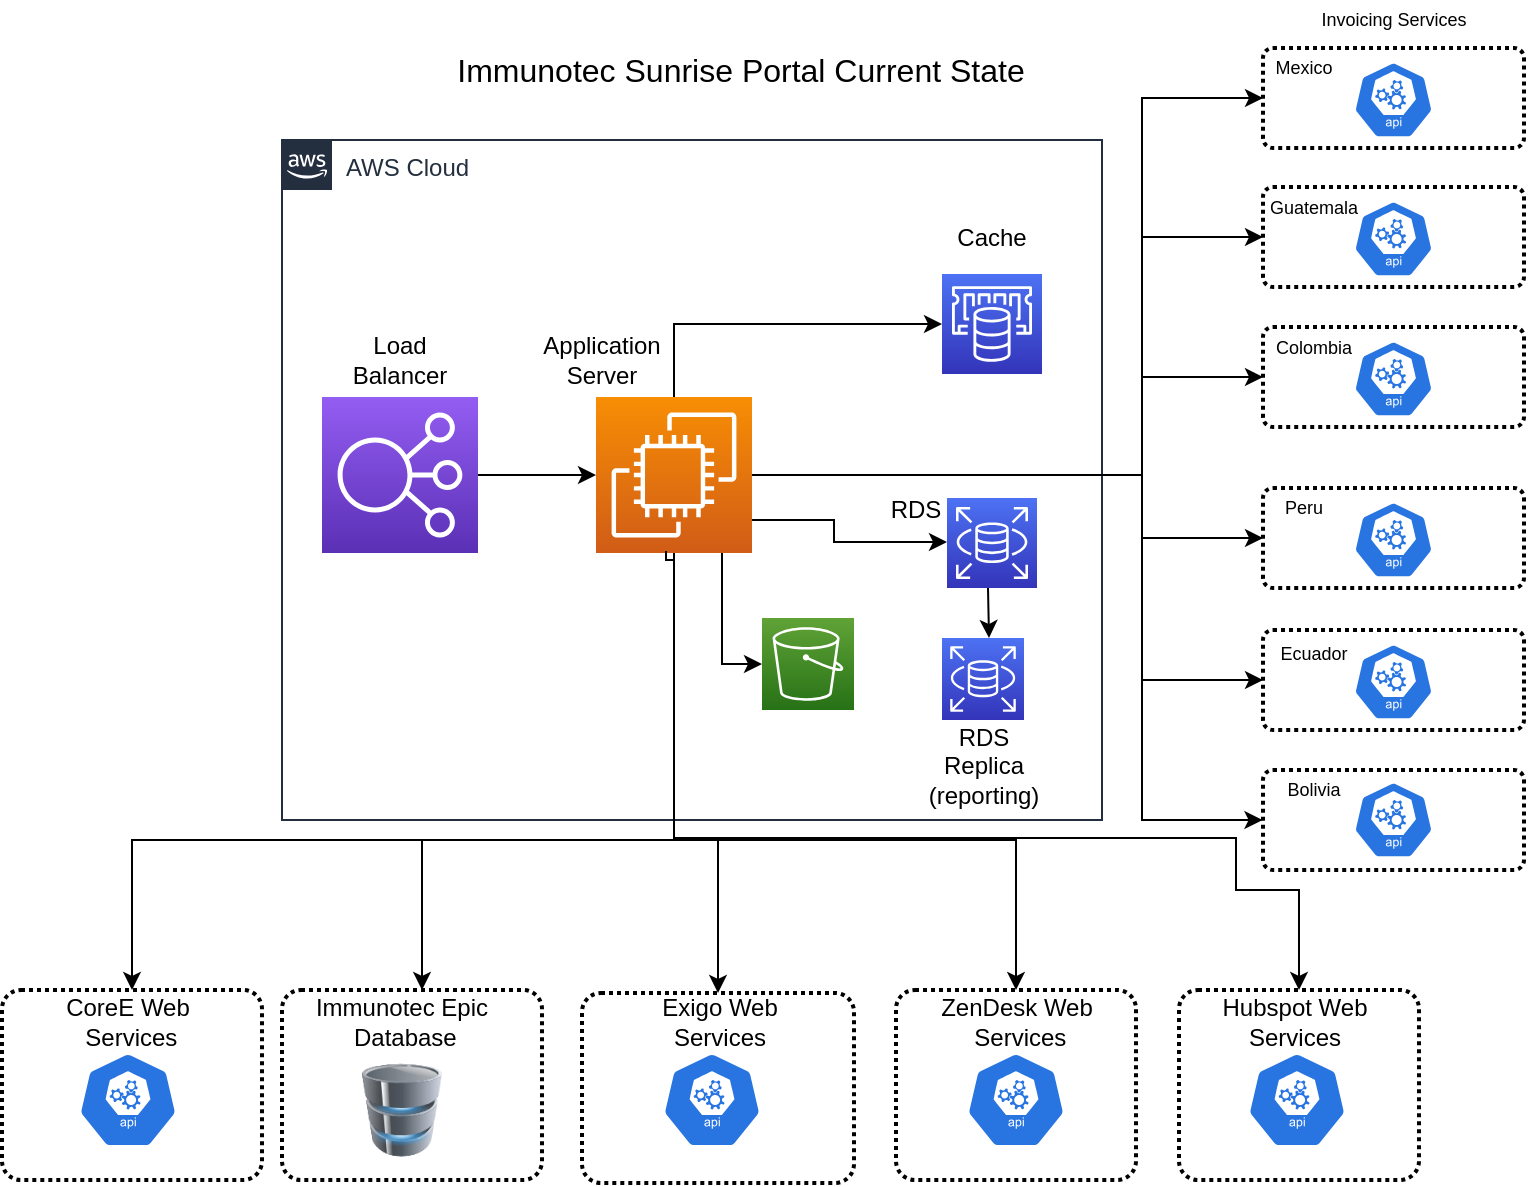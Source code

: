 <mxfile>
    <diagram id="cFiXvALZksI0QIa7OpRT" name="Page-1">
        <mxGraphModel dx="880" dy="645" grid="0" gridSize="10" guides="1" tooltips="1" connect="1" arrows="1" fold="1" page="1" pageScale="1" pageWidth="850" pageHeight="1100" math="0" shadow="0">
            <root>
                <mxCell id="0"/>
                <mxCell id="1" parent="0"/>
                <mxCell id="X6bT7JPRpj6-fWHqidIX-1" value="AWS Cloud" style="points=[[0,0],[0.25,0],[0.5,0],[0.75,0],[1,0],[1,0.25],[1,0.5],[1,0.75],[1,1],[0.75,1],[0.5,1],[0.25,1],[0,1],[0,0.75],[0,0.5],[0,0.25]];outlineConnect=0;gradientColor=none;html=1;whiteSpace=wrap;fontSize=12;fontStyle=0;shape=mxgraph.aws4.group;grIcon=mxgraph.aws4.group_aws_cloud_alt;strokeColor=#232F3E;fillColor=none;verticalAlign=top;align=left;spacingLeft=30;fontColor=#232F3E;dashed=0;" parent="1" vertex="1">
                    <mxGeometry x="170" y="70" width="410" height="340" as="geometry"/>
                </mxCell>
                <mxCell id="X6bT7JPRpj6-fWHqidIX-5" value="&lt;font style=&quot;font-size: 16px&quot;&gt;Immunotec Sunrise Portal Current State&lt;/font&gt;" style="text;html=1;strokeColor=none;fillColor=none;align=center;verticalAlign=middle;whiteSpace=wrap;rounded=0;" parent="1" vertex="1">
                    <mxGeometry x="249" y="10" width="301" height="50" as="geometry"/>
                </mxCell>
                <mxCell id="X6bT7JPRpj6-fWHqidIX-14" value="Load Balancer" style="text;html=1;strokeColor=none;fillColor=none;align=center;verticalAlign=middle;whiteSpace=wrap;rounded=0;" parent="1" vertex="1">
                    <mxGeometry x="209" y="170" width="40" height="20" as="geometry"/>
                </mxCell>
                <mxCell id="X6bT7JPRpj6-fWHqidIX-15" value="Application Server" style="text;html=1;strokeColor=none;fillColor=none;align=center;verticalAlign=middle;whiteSpace=wrap;rounded=0;" parent="1" vertex="1">
                    <mxGeometry x="310" y="170" width="40" height="20" as="geometry"/>
                </mxCell>
                <mxCell id="X6bT7JPRpj6-fWHqidIX-16" value="Cache" style="text;html=1;strokeColor=none;fillColor=none;align=center;verticalAlign=middle;whiteSpace=wrap;rounded=0;" parent="1" vertex="1">
                    <mxGeometry x="485" y="108.5" width="80" height="20" as="geometry"/>
                </mxCell>
                <mxCell id="X6bT7JPRpj6-fWHqidIX-20" value="" style="rounded=1;arcSize=10;dashed=1;fillColor=none;gradientColor=none;dashPattern=1 1;strokeWidth=2;" parent="1" vertex="1">
                    <mxGeometry x="30" y="495" width="130" height="95" as="geometry"/>
                </mxCell>
                <mxCell id="X6bT7JPRpj6-fWHqidIX-22" value="" style="rounded=1;arcSize=10;dashed=1;fillColor=none;gradientColor=none;dashPattern=1 1;strokeWidth=2;" parent="1" vertex="1">
                    <mxGeometry x="170" y="495" width="130" height="95" as="geometry"/>
                </mxCell>
                <mxCell id="X6bT7JPRpj6-fWHqidIX-23" value="" style="rounded=1;arcSize=10;dashed=1;fillColor=none;gradientColor=none;dashPattern=1 1;strokeWidth=2;" parent="1" vertex="1">
                    <mxGeometry x="320" y="496.5" width="136" height="95" as="geometry"/>
                </mxCell>
                <mxCell id="X6bT7JPRpj6-fWHqidIX-24" value="CoreE Web&lt;br&gt;&amp;nbsp;Services" style="text;html=1;strokeColor=none;fillColor=none;align=center;verticalAlign=middle;whiteSpace=wrap;rounded=0;" parent="1" vertex="1">
                    <mxGeometry x="33" y="501" width="120" height="20" as="geometry"/>
                </mxCell>
                <mxCell id="X6bT7JPRpj6-fWHqidIX-25" value="Immunotec Epic&lt;br&gt;&amp;nbsp;Database" style="text;html=1;strokeColor=none;fillColor=none;align=center;verticalAlign=middle;whiteSpace=wrap;rounded=0;" parent="1" vertex="1">
                    <mxGeometry x="155" y="501" width="150" height="20" as="geometry"/>
                </mxCell>
                <mxCell id="X6bT7JPRpj6-fWHqidIX-26" value="Exigo Web &lt;br&gt;Services" style="text;html=1;strokeColor=none;fillColor=none;align=center;verticalAlign=middle;whiteSpace=wrap;rounded=0;" parent="1" vertex="1">
                    <mxGeometry x="329" y="501" width="120" height="20" as="geometry"/>
                </mxCell>
                <mxCell id="X6bT7JPRpj6-fWHqidIX-27" value="" style="html=1;dashed=0;whitespace=wrap;fillColor=#2875E2;strokeColor=#ffffff;points=[[0.005,0.63,0],[0.1,0.2,0],[0.9,0.2,0],[0.5,0,0],[0.995,0.63,0],[0.72,0.99,0],[0.5,1,0],[0.28,0.99,0]];shape=mxgraph.kubernetes.icon;prIcon=api" parent="1" vertex="1">
                    <mxGeometry x="68" y="526" width="50" height="48" as="geometry"/>
                </mxCell>
                <mxCell id="X6bT7JPRpj6-fWHqidIX-28" value="" style="html=1;dashed=0;whitespace=wrap;fillColor=#2875E2;strokeColor=#ffffff;points=[[0.005,0.63,0],[0.1,0.2,0],[0.9,0.2,0],[0.5,0,0],[0.995,0.63,0],[0.72,0.99,0],[0.5,1,0],[0.28,0.99,0]];shape=mxgraph.kubernetes.icon;prIcon=api" parent="1" vertex="1">
                    <mxGeometry x="360" y="526" width="50" height="48" as="geometry"/>
                </mxCell>
                <mxCell id="X6bT7JPRpj6-fWHqidIX-29" value="" style="image;html=1;image=img/lib/clip_art/computers/Database_128x128.png" parent="1" vertex="1">
                    <mxGeometry x="210" y="520" width="40" height="70" as="geometry"/>
                </mxCell>
                <mxCell id="X6bT7JPRpj6-fWHqidIX-36" value="" style="rounded=1;arcSize=10;dashed=1;fillColor=none;gradientColor=none;dashPattern=1 1;strokeWidth=2;" parent="1" vertex="1">
                    <mxGeometry x="660.5" y="24" width="130.5" height="50" as="geometry"/>
                </mxCell>
                <mxCell id="X6bT7JPRpj6-fWHqidIX-39" value="Mexico" style="text;html=1;strokeColor=none;fillColor=none;align=center;verticalAlign=middle;whiteSpace=wrap;rounded=0;fontSize=9;" parent="1" vertex="1">
                    <mxGeometry x="660.5" y="24" width="40" height="20" as="geometry"/>
                </mxCell>
                <mxCell id="X6bT7JPRpj6-fWHqidIX-40" value="" style="html=1;dashed=0;whitespace=wrap;fillColor=#2875E2;strokeColor=#ffffff;points=[[0.005,0.63,0],[0.1,0.2,0],[0.9,0.2,0],[0.5,0,0],[0.995,0.63,0],[0.72,0.99,0],[0.5,1,0],[0.28,0.99,0]];shape=mxgraph.kubernetes.icon;prIcon=api" parent="1" vertex="1">
                    <mxGeometry x="705.75" y="26" width="40" height="48" as="geometry"/>
                </mxCell>
                <mxCell id="X6bT7JPRpj6-fWHqidIX-41" value="" style="rounded=1;arcSize=10;dashed=1;fillColor=none;gradientColor=none;dashPattern=1 1;strokeWidth=2;" parent="1" vertex="1">
                    <mxGeometry x="660.5" y="93.5" width="130.5" height="50" as="geometry"/>
                </mxCell>
                <mxCell id="X6bT7JPRpj6-fWHqidIX-42" value="Guatemala" style="text;html=1;strokeColor=none;fillColor=none;align=center;verticalAlign=middle;whiteSpace=wrap;rounded=0;fontSize=9;" parent="1" vertex="1">
                    <mxGeometry x="665.75" y="93.5" width="40" height="20" as="geometry"/>
                </mxCell>
                <mxCell id="X6bT7JPRpj6-fWHqidIX-43" value="" style="html=1;dashed=0;whitespace=wrap;fillColor=#2875E2;strokeColor=#ffffff;points=[[0.005,0.63,0],[0.1,0.2,0],[0.9,0.2,0],[0.5,0,0],[0.995,0.63,0],[0.72,0.99,0],[0.5,1,0],[0.28,0.99,0]];shape=mxgraph.kubernetes.icon;prIcon=api" parent="1" vertex="1">
                    <mxGeometry x="705.75" y="95.5" width="40" height="48" as="geometry"/>
                </mxCell>
                <mxCell id="X6bT7JPRpj6-fWHqidIX-44" value="" style="rounded=1;arcSize=10;dashed=1;fillColor=none;gradientColor=none;dashPattern=1 1;strokeWidth=2;" parent="1" vertex="1">
                    <mxGeometry x="660.5" y="163.5" width="130.5" height="50" as="geometry"/>
                </mxCell>
                <mxCell id="X6bT7JPRpj6-fWHqidIX-45" value="Colombia" style="text;html=1;strokeColor=none;fillColor=none;align=center;verticalAlign=middle;whiteSpace=wrap;rounded=0;fontSize=9;" parent="1" vertex="1">
                    <mxGeometry x="665.75" y="163.5" width="40" height="20" as="geometry"/>
                </mxCell>
                <mxCell id="X6bT7JPRpj6-fWHqidIX-46" value="" style="html=1;dashed=0;whitespace=wrap;fillColor=#2875E2;strokeColor=#ffffff;points=[[0.005,0.63,0],[0.1,0.2,0],[0.9,0.2,0],[0.5,0,0],[0.995,0.63,0],[0.72,0.99,0],[0.5,1,0],[0.28,0.99,0]];shape=mxgraph.kubernetes.icon;prIcon=api" parent="1" vertex="1">
                    <mxGeometry x="705.75" y="165.5" width="40" height="48" as="geometry"/>
                </mxCell>
                <mxCell id="X6bT7JPRpj6-fWHqidIX-47" value="" style="rounded=1;arcSize=10;dashed=1;fillColor=none;gradientColor=none;dashPattern=1 1;strokeWidth=2;" parent="1" vertex="1">
                    <mxGeometry x="660.5" y="244" width="130.5" height="50" as="geometry"/>
                </mxCell>
                <mxCell id="X6bT7JPRpj6-fWHqidIX-48" value="Peru" style="text;html=1;strokeColor=none;fillColor=none;align=center;verticalAlign=middle;whiteSpace=wrap;rounded=0;fontSize=9;" parent="1" vertex="1">
                    <mxGeometry x="660.5" y="244" width="40" height="20" as="geometry"/>
                </mxCell>
                <mxCell id="X6bT7JPRpj6-fWHqidIX-49" value="" style="html=1;dashed=0;whitespace=wrap;fillColor=#2875E2;strokeColor=#ffffff;points=[[0.005,0.63,0],[0.1,0.2,0],[0.9,0.2,0],[0.5,0,0],[0.995,0.63,0],[0.72,0.99,0],[0.5,1,0],[0.28,0.99,0]];shape=mxgraph.kubernetes.icon;prIcon=api" parent="1" vertex="1">
                    <mxGeometry x="705.75" y="246" width="40" height="48" as="geometry"/>
                </mxCell>
                <mxCell id="X6bT7JPRpj6-fWHqidIX-50" value="" style="rounded=1;arcSize=10;dashed=1;fillColor=none;gradientColor=none;dashPattern=1 1;strokeWidth=2;" parent="1" vertex="1">
                    <mxGeometry x="477" y="495" width="120" height="95" as="geometry"/>
                </mxCell>
                <mxCell id="X6bT7JPRpj6-fWHqidIX-51" value="ZenDesk Web&lt;br&gt;&amp;nbsp;Services" style="text;html=1;strokeColor=none;fillColor=none;align=center;verticalAlign=middle;whiteSpace=wrap;rounded=0;" parent="1" vertex="1">
                    <mxGeometry x="468.75" y="501" width="136.5" height="20" as="geometry"/>
                </mxCell>
                <mxCell id="X6bT7JPRpj6-fWHqidIX-52" value="" style="html=1;dashed=0;whitespace=wrap;fillColor=#2875E2;strokeColor=#ffffff;points=[[0.005,0.63,0],[0.1,0.2,0],[0.9,0.2,0],[0.5,0,0],[0.995,0.63,0],[0.72,0.99,0],[0.5,1,0],[0.28,0.99,0]];shape=mxgraph.kubernetes.icon;prIcon=api" parent="1" vertex="1">
                    <mxGeometry x="512" y="526" width="50" height="48" as="geometry"/>
                </mxCell>
                <mxCell id="X6bT7JPRpj6-fWHqidIX-59" value="Invoicing Services" style="text;html=1;strokeColor=none;fillColor=none;align=center;verticalAlign=middle;whiteSpace=wrap;rounded=0;fontSize=9;" parent="1" vertex="1">
                    <mxGeometry x="680.75" width="90" height="20" as="geometry"/>
                </mxCell>
                <mxCell id="X6bT7JPRpj6-fWHqidIX-60" value="" style="rounded=1;arcSize=10;dashed=1;fillColor=none;gradientColor=none;dashPattern=1 1;strokeWidth=2;" parent="1" vertex="1">
                    <mxGeometry x="660.5" y="315" width="130.5" height="50" as="geometry"/>
                </mxCell>
                <mxCell id="X6bT7JPRpj6-fWHqidIX-61" value="Ecuador" style="text;html=1;strokeColor=none;fillColor=none;align=center;verticalAlign=middle;whiteSpace=wrap;rounded=0;fontSize=9;" parent="1" vertex="1">
                    <mxGeometry x="665.75" y="317" width="40" height="20" as="geometry"/>
                </mxCell>
                <mxCell id="X6bT7JPRpj6-fWHqidIX-62" value="" style="html=1;dashed=0;whitespace=wrap;fillColor=#2875E2;strokeColor=#ffffff;points=[[0.005,0.63,0],[0.1,0.2,0],[0.9,0.2,0],[0.5,0,0],[0.995,0.63,0],[0.72,0.99,0],[0.5,1,0],[0.28,0.99,0]];shape=mxgraph.kubernetes.icon;prIcon=api" parent="1" vertex="1">
                    <mxGeometry x="705.75" y="317" width="40" height="48" as="geometry"/>
                </mxCell>
                <mxCell id="X6bT7JPRpj6-fWHqidIX-65" value="&lt;font style=&quot;font-size: 12px&quot;&gt;S3&lt;/font&gt;" style="text;html=1;strokeColor=none;fillColor=none;align=center;verticalAlign=middle;whiteSpace=wrap;rounded=0;fontSize=9;" parent="1" vertex="1">
                    <mxGeometry x="425" y="309" width="40" height="20" as="geometry"/>
                </mxCell>
                <mxCell id="10" style="edgeStyle=elbowEdgeStyle;html=1;entryX=0.5;entryY=0;entryDx=0;entryDy=0;entryPerimeter=0;" parent="1" edge="1">
                    <mxGeometry relative="1" as="geometry">
                        <mxPoint x="523" y="294" as="sourcePoint"/>
                        <mxPoint x="523.5" y="319" as="targetPoint"/>
                    </mxGeometry>
                </mxCell>
                <mxCell id="X6bT7JPRpj6-fWHqidIX-73" value="" style="points=[[0,0,0],[0.25,0,0],[0.5,0,0],[0.75,0,0],[1,0,0],[0,1,0],[0.25,1,0],[0.5,1,0],[0.75,1,0],[1,1,0],[0,0.25,0],[0,0.5,0],[0,0.75,0],[1,0.25,0],[1,0.5,0],[1,0.75,0]];outlineConnect=0;fontColor=#232F3E;gradientColor=#4D72F3;gradientDirection=north;fillColor=#3334B9;strokeColor=#ffffff;dashed=0;verticalLabelPosition=bottom;verticalAlign=top;align=center;html=1;fontSize=12;fontStyle=0;aspect=fixed;shape=mxgraph.aws4.resourceIcon;resIcon=mxgraph.aws4.rds;" parent="1" vertex="1">
                    <mxGeometry x="502.5" y="249" width="45" height="45" as="geometry"/>
                </mxCell>
                <mxCell id="6KM3-YVnB-ED_RydzlPr-20" style="edgeStyle=orthogonalEdgeStyle;rounded=0;orthogonalLoop=1;jettySize=auto;html=1;" parent="1" source="X6bT7JPRpj6-fWHqidIX-74" target="X6bT7JPRpj6-fWHqidIX-77" edge="1">
                    <mxGeometry relative="1" as="geometry"/>
                </mxCell>
                <mxCell id="X6bT7JPRpj6-fWHqidIX-74" value="" style="points=[[0,0,0],[0.25,0,0],[0.5,0,0],[0.75,0,0],[1,0,0],[0,1,0],[0.25,1,0],[0.5,1,0],[0.75,1,0],[1,1,0],[0,0.25,0],[0,0.5,0],[0,0.75,0],[1,0.25,0],[1,0.5,0],[1,0.75,0]];outlineConnect=0;fontColor=#232F3E;gradientColor=#945DF2;gradientDirection=north;fillColor=#5A30B5;strokeColor=#ffffff;dashed=0;verticalLabelPosition=bottom;verticalAlign=top;align=center;html=1;fontSize=12;fontStyle=0;aspect=fixed;shape=mxgraph.aws4.resourceIcon;resIcon=mxgraph.aws4.elastic_load_balancing;" parent="1" vertex="1">
                    <mxGeometry x="190" y="198.5" width="78" height="78" as="geometry"/>
                </mxCell>
                <mxCell id="X6bT7JPRpj6-fWHqidIX-75" value="" style="points=[[0,0,0],[0.25,0,0],[0.5,0,0],[0.75,0,0],[1,0,0],[0,1,0],[0.25,1,0],[0.5,1,0],[0.75,1,0],[1,1,0],[0,0.25,0],[0,0.5,0],[0,0.75,0],[1,0.25,0],[1,0.5,0],[1,0.75,0]];outlineConnect=0;fontColor=#232F3E;gradientColor=#60A337;gradientDirection=north;fillColor=#277116;strokeColor=#ffffff;dashed=0;verticalLabelPosition=bottom;verticalAlign=top;align=center;html=1;fontSize=12;fontStyle=0;aspect=fixed;shape=mxgraph.aws4.resourceIcon;resIcon=mxgraph.aws4.s3;" parent="1" vertex="1">
                    <mxGeometry x="410" y="309" width="46" height="46" as="geometry"/>
                </mxCell>
                <mxCell id="X6bT7JPRpj6-fWHqidIX-76" value="&lt;span style=&quot;font-size: 12px&quot;&gt;RDS&lt;/span&gt;" style="text;html=1;strokeColor=none;fillColor=none;align=center;verticalAlign=middle;whiteSpace=wrap;rounded=0;fontSize=9;" parent="1" vertex="1">
                    <mxGeometry x="467" y="245" width="40" height="20" as="geometry"/>
                </mxCell>
                <mxCell id="6KM3-YVnB-ED_RydzlPr-3" style="edgeStyle=orthogonalEdgeStyle;rounded=0;orthogonalLoop=1;jettySize=auto;html=1;entryX=0.5;entryY=0;entryDx=0;entryDy=0;" parent="1" source="X6bT7JPRpj6-fWHqidIX-77" target="X6bT7JPRpj6-fWHqidIX-20" edge="1">
                    <mxGeometry relative="1" as="geometry">
                        <Array as="points">
                            <mxPoint x="366" y="420"/>
                            <mxPoint x="95" y="420"/>
                        </Array>
                    </mxGeometry>
                </mxCell>
                <mxCell id="6KM3-YVnB-ED_RydzlPr-4" style="edgeStyle=orthogonalEdgeStyle;rounded=0;orthogonalLoop=1;jettySize=auto;html=1;" parent="1" source="X6bT7JPRpj6-fWHqidIX-77" target="X6bT7JPRpj6-fWHqidIX-73" edge="1">
                    <mxGeometry relative="1" as="geometry">
                        <Array as="points">
                            <mxPoint x="446" y="260"/>
                            <mxPoint x="446" y="271"/>
                        </Array>
                    </mxGeometry>
                </mxCell>
                <mxCell id="6KM3-YVnB-ED_RydzlPr-5" style="edgeStyle=orthogonalEdgeStyle;rounded=0;orthogonalLoop=1;jettySize=auto;html=1;entryX=0;entryY=0.5;entryDx=0;entryDy=0;entryPerimeter=0;" parent="1" source="X6bT7JPRpj6-fWHqidIX-77" target="X6bT7JPRpj6-fWHqidIX-80" edge="1">
                    <mxGeometry relative="1" as="geometry">
                        <Array as="points">
                            <mxPoint x="366" y="162"/>
                        </Array>
                    </mxGeometry>
                </mxCell>
                <mxCell id="6KM3-YVnB-ED_RydzlPr-6" style="edgeStyle=orthogonalEdgeStyle;rounded=0;orthogonalLoop=1;jettySize=auto;html=1;entryX=0;entryY=0.5;entryDx=0;entryDy=0;entryPerimeter=0;" parent="1" source="X6bT7JPRpj6-fWHqidIX-77" target="X6bT7JPRpj6-fWHqidIX-75" edge="1">
                    <mxGeometry relative="1" as="geometry">
                        <Array as="points">
                            <mxPoint x="390" y="332"/>
                        </Array>
                        <mxPoint x="410" y="357" as="targetPoint"/>
                    </mxGeometry>
                </mxCell>
                <mxCell id="6KM3-YVnB-ED_RydzlPr-9" style="edgeStyle=orthogonalEdgeStyle;rounded=0;orthogonalLoop=1;jettySize=auto;html=1;" parent="1" source="X6bT7JPRpj6-fWHqidIX-77" target="X6bT7JPRpj6-fWHqidIX-22" edge="1">
                    <mxGeometry relative="1" as="geometry">
                        <Array as="points">
                            <mxPoint x="366" y="420"/>
                            <mxPoint x="240" y="420"/>
                        </Array>
                    </mxGeometry>
                </mxCell>
                <mxCell id="6KM3-YVnB-ED_RydzlPr-10" style="edgeStyle=orthogonalEdgeStyle;rounded=0;orthogonalLoop=1;jettySize=auto;html=1;" parent="1" source="X6bT7JPRpj6-fWHqidIX-77" target="X6bT7JPRpj6-fWHqidIX-23" edge="1">
                    <mxGeometry relative="1" as="geometry">
                        <Array as="points">
                            <mxPoint x="366" y="420"/>
                            <mxPoint x="388" y="420"/>
                        </Array>
                    </mxGeometry>
                </mxCell>
                <mxCell id="6KM3-YVnB-ED_RydzlPr-11" style="edgeStyle=orthogonalEdgeStyle;rounded=0;orthogonalLoop=1;jettySize=auto;html=1;entryX=0.5;entryY=0;entryDx=0;entryDy=0;" parent="1" source="X6bT7JPRpj6-fWHqidIX-77" target="X6bT7JPRpj6-fWHqidIX-50" edge="1">
                    <mxGeometry relative="1" as="geometry">
                        <Array as="points">
                            <mxPoint x="366" y="420"/>
                            <mxPoint x="537" y="420"/>
                        </Array>
                    </mxGeometry>
                </mxCell>
                <mxCell id="6KM3-YVnB-ED_RydzlPr-13" style="edgeStyle=orthogonalEdgeStyle;rounded=0;orthogonalLoop=1;jettySize=auto;html=1;entryX=0;entryY=0.5;entryDx=0;entryDy=0;" parent="1" source="X6bT7JPRpj6-fWHqidIX-77" target="X6bT7JPRpj6-fWHqidIX-36" edge="1">
                    <mxGeometry relative="1" as="geometry">
                        <Array as="points">
                            <mxPoint x="600" y="238"/>
                            <mxPoint x="600" y="49"/>
                        </Array>
                    </mxGeometry>
                </mxCell>
                <mxCell id="6KM3-YVnB-ED_RydzlPr-14" style="edgeStyle=orthogonalEdgeStyle;rounded=0;orthogonalLoop=1;jettySize=auto;html=1;entryX=0;entryY=0.5;entryDx=0;entryDy=0;" parent="1" source="X6bT7JPRpj6-fWHqidIX-77" target="X6bT7JPRpj6-fWHqidIX-41" edge="1">
                    <mxGeometry relative="1" as="geometry">
                        <Array as="points">
                            <mxPoint x="600" y="238"/>
                            <mxPoint x="600" y="119"/>
                        </Array>
                    </mxGeometry>
                </mxCell>
                <mxCell id="6KM3-YVnB-ED_RydzlPr-17" style="edgeStyle=orthogonalEdgeStyle;rounded=0;orthogonalLoop=1;jettySize=auto;html=1;entryX=0;entryY=0.5;entryDx=0;entryDy=0;" parent="1" source="X6bT7JPRpj6-fWHqidIX-77" target="X6bT7JPRpj6-fWHqidIX-44" edge="1">
                    <mxGeometry relative="1" as="geometry">
                        <Array as="points">
                            <mxPoint x="600" y="238"/>
                            <mxPoint x="600" y="189"/>
                        </Array>
                    </mxGeometry>
                </mxCell>
                <mxCell id="6KM3-YVnB-ED_RydzlPr-18" style="edgeStyle=orthogonalEdgeStyle;rounded=0;orthogonalLoop=1;jettySize=auto;html=1;entryX=0;entryY=0.5;entryDx=0;entryDy=0;" parent="1" source="X6bT7JPRpj6-fWHqidIX-77" target="X6bT7JPRpj6-fWHqidIX-47" edge="1">
                    <mxGeometry relative="1" as="geometry">
                        <Array as="points">
                            <mxPoint x="600" y="238"/>
                            <mxPoint x="600" y="269"/>
                        </Array>
                    </mxGeometry>
                </mxCell>
                <mxCell id="6KM3-YVnB-ED_RydzlPr-19" style="edgeStyle=orthogonalEdgeStyle;rounded=0;orthogonalLoop=1;jettySize=auto;html=1;entryX=0;entryY=0.5;entryDx=0;entryDy=0;" parent="1" source="X6bT7JPRpj6-fWHqidIX-77" target="X6bT7JPRpj6-fWHqidIX-60" edge="1">
                    <mxGeometry relative="1" as="geometry">
                        <Array as="points">
                            <mxPoint x="600" y="238"/>
                            <mxPoint x="600" y="340"/>
                        </Array>
                    </mxGeometry>
                </mxCell>
                <mxCell id="X6bT7JPRpj6-fWHqidIX-77" value="" style="points=[[0,0,0],[0.25,0,0],[0.5,0,0],[0.75,0,0],[1,0,0],[0,1,0],[0.25,1,0],[0.5,1,0],[0.75,1,0],[1,1,0],[0,0.25,0],[0,0.5,0],[0,0.75,0],[1,0.25,0],[1,0.5,0],[1,0.75,0]];outlineConnect=0;fontColor=#232F3E;gradientColor=#F78E04;gradientDirection=north;fillColor=#D05C17;strokeColor=#ffffff;dashed=0;verticalLabelPosition=bottom;verticalAlign=top;align=center;html=1;fontSize=12;fontStyle=0;aspect=fixed;shape=mxgraph.aws4.resourceIcon;resIcon=mxgraph.aws4.ec2;" parent="1" vertex="1">
                    <mxGeometry x="327" y="198.5" width="78" height="78" as="geometry"/>
                </mxCell>
                <mxCell id="X6bT7JPRpj6-fWHqidIX-80" value="" style="points=[[0,0,0],[0.25,0,0],[0.5,0,0],[0.75,0,0],[1,0,0],[0,1,0],[0.25,1,0],[0.5,1,0],[0.75,1,0],[1,1,0],[0,0.25,0],[0,0.5,0],[0,0.75,0],[1,0.25,0],[1,0.5,0],[1,0.75,0]];outlineConnect=0;fontColor=#232F3E;gradientColor=#4D72F3;gradientDirection=north;fillColor=#3334B9;strokeColor=#ffffff;dashed=0;verticalLabelPosition=bottom;verticalAlign=top;align=center;html=1;fontSize=12;fontStyle=0;aspect=fixed;shape=mxgraph.aws4.resourceIcon;resIcon=mxgraph.aws4.elasticache;" parent="1" vertex="1">
                    <mxGeometry x="500" y="137" width="50" height="50" as="geometry"/>
                </mxCell>
                <mxCell id="8" value="" style="points=[[0,0,0],[0.25,0,0],[0.5,0,0],[0.75,0,0],[1,0,0],[0,1,0],[0.25,1,0],[0.5,1,0],[0.75,1,0],[1,1,0],[0,0.25,0],[0,0.5,0],[0,0.75,0],[1,0.25,0],[1,0.5,0],[1,0.75,0]];outlineConnect=0;fontColor=#232F3E;gradientColor=#4D72F3;gradientDirection=north;fillColor=#3334B9;strokeColor=#ffffff;dashed=0;verticalLabelPosition=bottom;verticalAlign=top;align=center;html=1;fontSize=12;fontStyle=0;aspect=fixed;shape=mxgraph.aws4.resourceIcon;resIcon=mxgraph.aws4.rds;" parent="1" vertex="1">
                    <mxGeometry x="500" y="319" width="41" height="41" as="geometry"/>
                </mxCell>
                <mxCell id="9" value="&lt;span style=&quot;font-size: 12px&quot;&gt;RDS Replica (reporting)&lt;/span&gt;" style="text;html=1;strokeColor=none;fillColor=none;align=center;verticalAlign=middle;whiteSpace=wrap;rounded=0;fontSize=9;" parent="1" vertex="1">
                    <mxGeometry x="501" y="373" width="40" height="20" as="geometry"/>
                </mxCell>
                <mxCell id="11" value="" style="rounded=1;arcSize=10;dashed=1;fillColor=none;gradientColor=none;dashPattern=1 1;strokeWidth=2;" parent="1" vertex="1">
                    <mxGeometry x="660.5" y="385" width="130.5" height="50" as="geometry"/>
                </mxCell>
                <mxCell id="12" value="Bolivia" style="text;html=1;strokeColor=none;fillColor=none;align=center;verticalAlign=middle;whiteSpace=wrap;rounded=0;fontSize=9;" parent="1" vertex="1">
                    <mxGeometry x="665.75" y="385" width="40" height="20" as="geometry"/>
                </mxCell>
                <mxCell id="13" value="" style="html=1;dashed=0;whitespace=wrap;fillColor=#2875E2;strokeColor=#ffffff;points=[[0.005,0.63,0],[0.1,0.2,0],[0.9,0.2,0],[0.5,0,0],[0.995,0.63,0],[0.72,0.99,0],[0.5,1,0],[0.28,0.99,0]];shape=mxgraph.kubernetes.icon;prIcon=api" parent="1" vertex="1">
                    <mxGeometry x="705.75" y="386" width="40" height="48" as="geometry"/>
                </mxCell>
                <mxCell id="14" style="edgeStyle=orthogonalEdgeStyle;rounded=0;orthogonalLoop=1;jettySize=auto;html=1;entryX=0;entryY=0.5;entryDx=0;entryDy=0;" parent="1" edge="1">
                    <mxGeometry relative="1" as="geometry">
                        <Array as="points">
                            <mxPoint x="600" y="205"/>
                            <mxPoint x="600" y="410"/>
                        </Array>
                        <mxPoint x="600" y="205" as="sourcePoint"/>
                        <mxPoint x="660.25" y="410" as="targetPoint"/>
                    </mxGeometry>
                </mxCell>
                <mxCell id="15" value="" style="rounded=1;arcSize=10;dashed=1;fillColor=none;gradientColor=none;dashPattern=1 1;strokeWidth=2;" parent="1" vertex="1">
                    <mxGeometry x="618.5" y="495" width="120" height="95" as="geometry"/>
                </mxCell>
                <mxCell id="16" value="" style="html=1;dashed=0;whitespace=wrap;fillColor=#2875E2;strokeColor=#ffffff;points=[[0.005,0.63,0],[0.1,0.2,0],[0.9,0.2,0],[0.5,0,0],[0.995,0.63,0],[0.72,0.99,0],[0.5,1,0],[0.28,0.99,0]];shape=mxgraph.kubernetes.icon;prIcon=api" parent="1" vertex="1">
                    <mxGeometry x="652.5" y="526" width="50" height="48" as="geometry"/>
                </mxCell>
                <mxCell id="17" value="Hubspot Web&lt;br&gt;Services" style="text;html=1;strokeColor=none;fillColor=none;align=center;verticalAlign=middle;whiteSpace=wrap;rounded=0;" parent="1" vertex="1">
                    <mxGeometry x="608.25" y="501" width="136.5" height="20" as="geometry"/>
                </mxCell>
                <mxCell id="18" style="edgeStyle=orthogonalEdgeStyle;rounded=0;orthogonalLoop=1;jettySize=auto;html=1;exitX=0.5;exitY=1;exitDx=0;exitDy=0;exitPerimeter=0;entryX=0.5;entryY=0;entryDx=0;entryDy=0;" parent="1" edge="1" target="15">
                    <mxGeometry relative="1" as="geometry">
                        <Array as="points">
                            <mxPoint x="362" y="280"/>
                            <mxPoint x="366" y="280"/>
                            <mxPoint x="366" y="419"/>
                            <mxPoint x="647" y="419"/>
                            <mxPoint x="647" y="445"/>
                            <mxPoint x="679" y="445"/>
                        </Array>
                        <mxPoint x="362" y="275.5" as="sourcePoint"/>
                        <mxPoint x="685" y="490" as="targetPoint"/>
                    </mxGeometry>
                </mxCell>
            </root>
        </mxGraphModel>
    </diagram>
</mxfile>